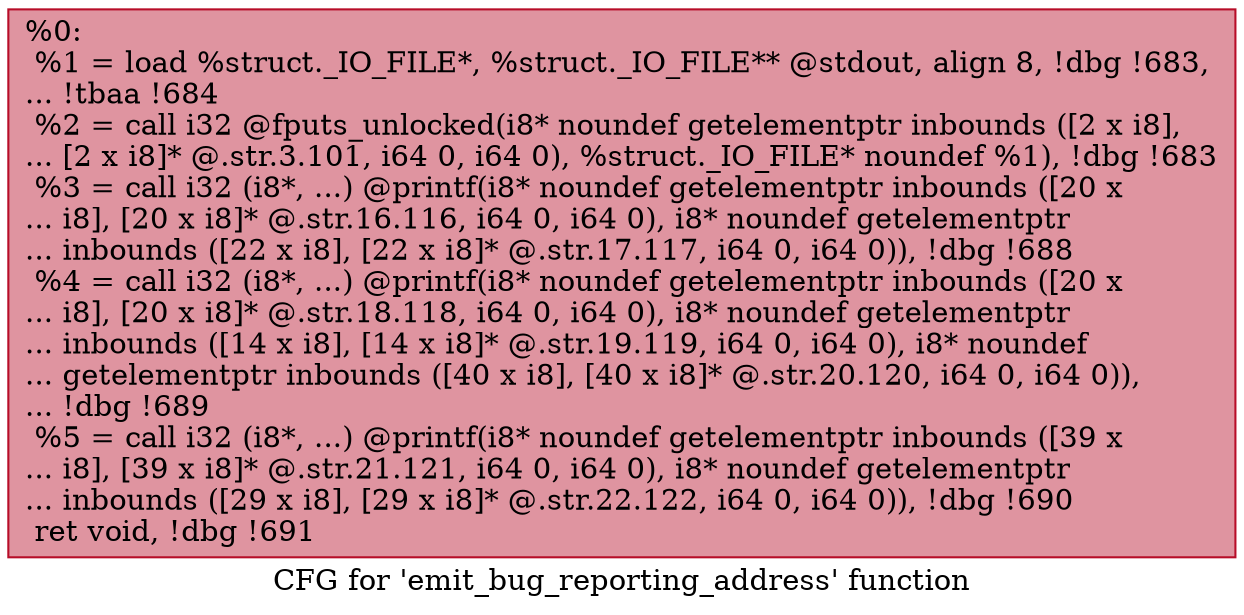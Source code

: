 digraph "CFG for 'emit_bug_reporting_address' function" {
	label="CFG for 'emit_bug_reporting_address' function";

	Node0x9743a0 [shape=record,color="#b70d28ff", style=filled, fillcolor="#b70d2870",label="{%0:\l  %1 = load %struct._IO_FILE*, %struct._IO_FILE** @stdout, align 8, !dbg !683,\l... !tbaa !684\l  %2 = call i32 @fputs_unlocked(i8* noundef getelementptr inbounds ([2 x i8],\l... [2 x i8]* @.str.3.101, i64 0, i64 0), %struct._IO_FILE* noundef %1), !dbg !683\l  %3 = call i32 (i8*, ...) @printf(i8* noundef getelementptr inbounds ([20 x\l... i8], [20 x i8]* @.str.16.116, i64 0, i64 0), i8* noundef getelementptr\l... inbounds ([22 x i8], [22 x i8]* @.str.17.117, i64 0, i64 0)), !dbg !688\l  %4 = call i32 (i8*, ...) @printf(i8* noundef getelementptr inbounds ([20 x\l... i8], [20 x i8]* @.str.18.118, i64 0, i64 0), i8* noundef getelementptr\l... inbounds ([14 x i8], [14 x i8]* @.str.19.119, i64 0, i64 0), i8* noundef\l... getelementptr inbounds ([40 x i8], [40 x i8]* @.str.20.120, i64 0, i64 0)),\l... !dbg !689\l  %5 = call i32 (i8*, ...) @printf(i8* noundef getelementptr inbounds ([39 x\l... i8], [39 x i8]* @.str.21.121, i64 0, i64 0), i8* noundef getelementptr\l... inbounds ([29 x i8], [29 x i8]* @.str.22.122, i64 0, i64 0)), !dbg !690\l  ret void, !dbg !691\l}"];
}
